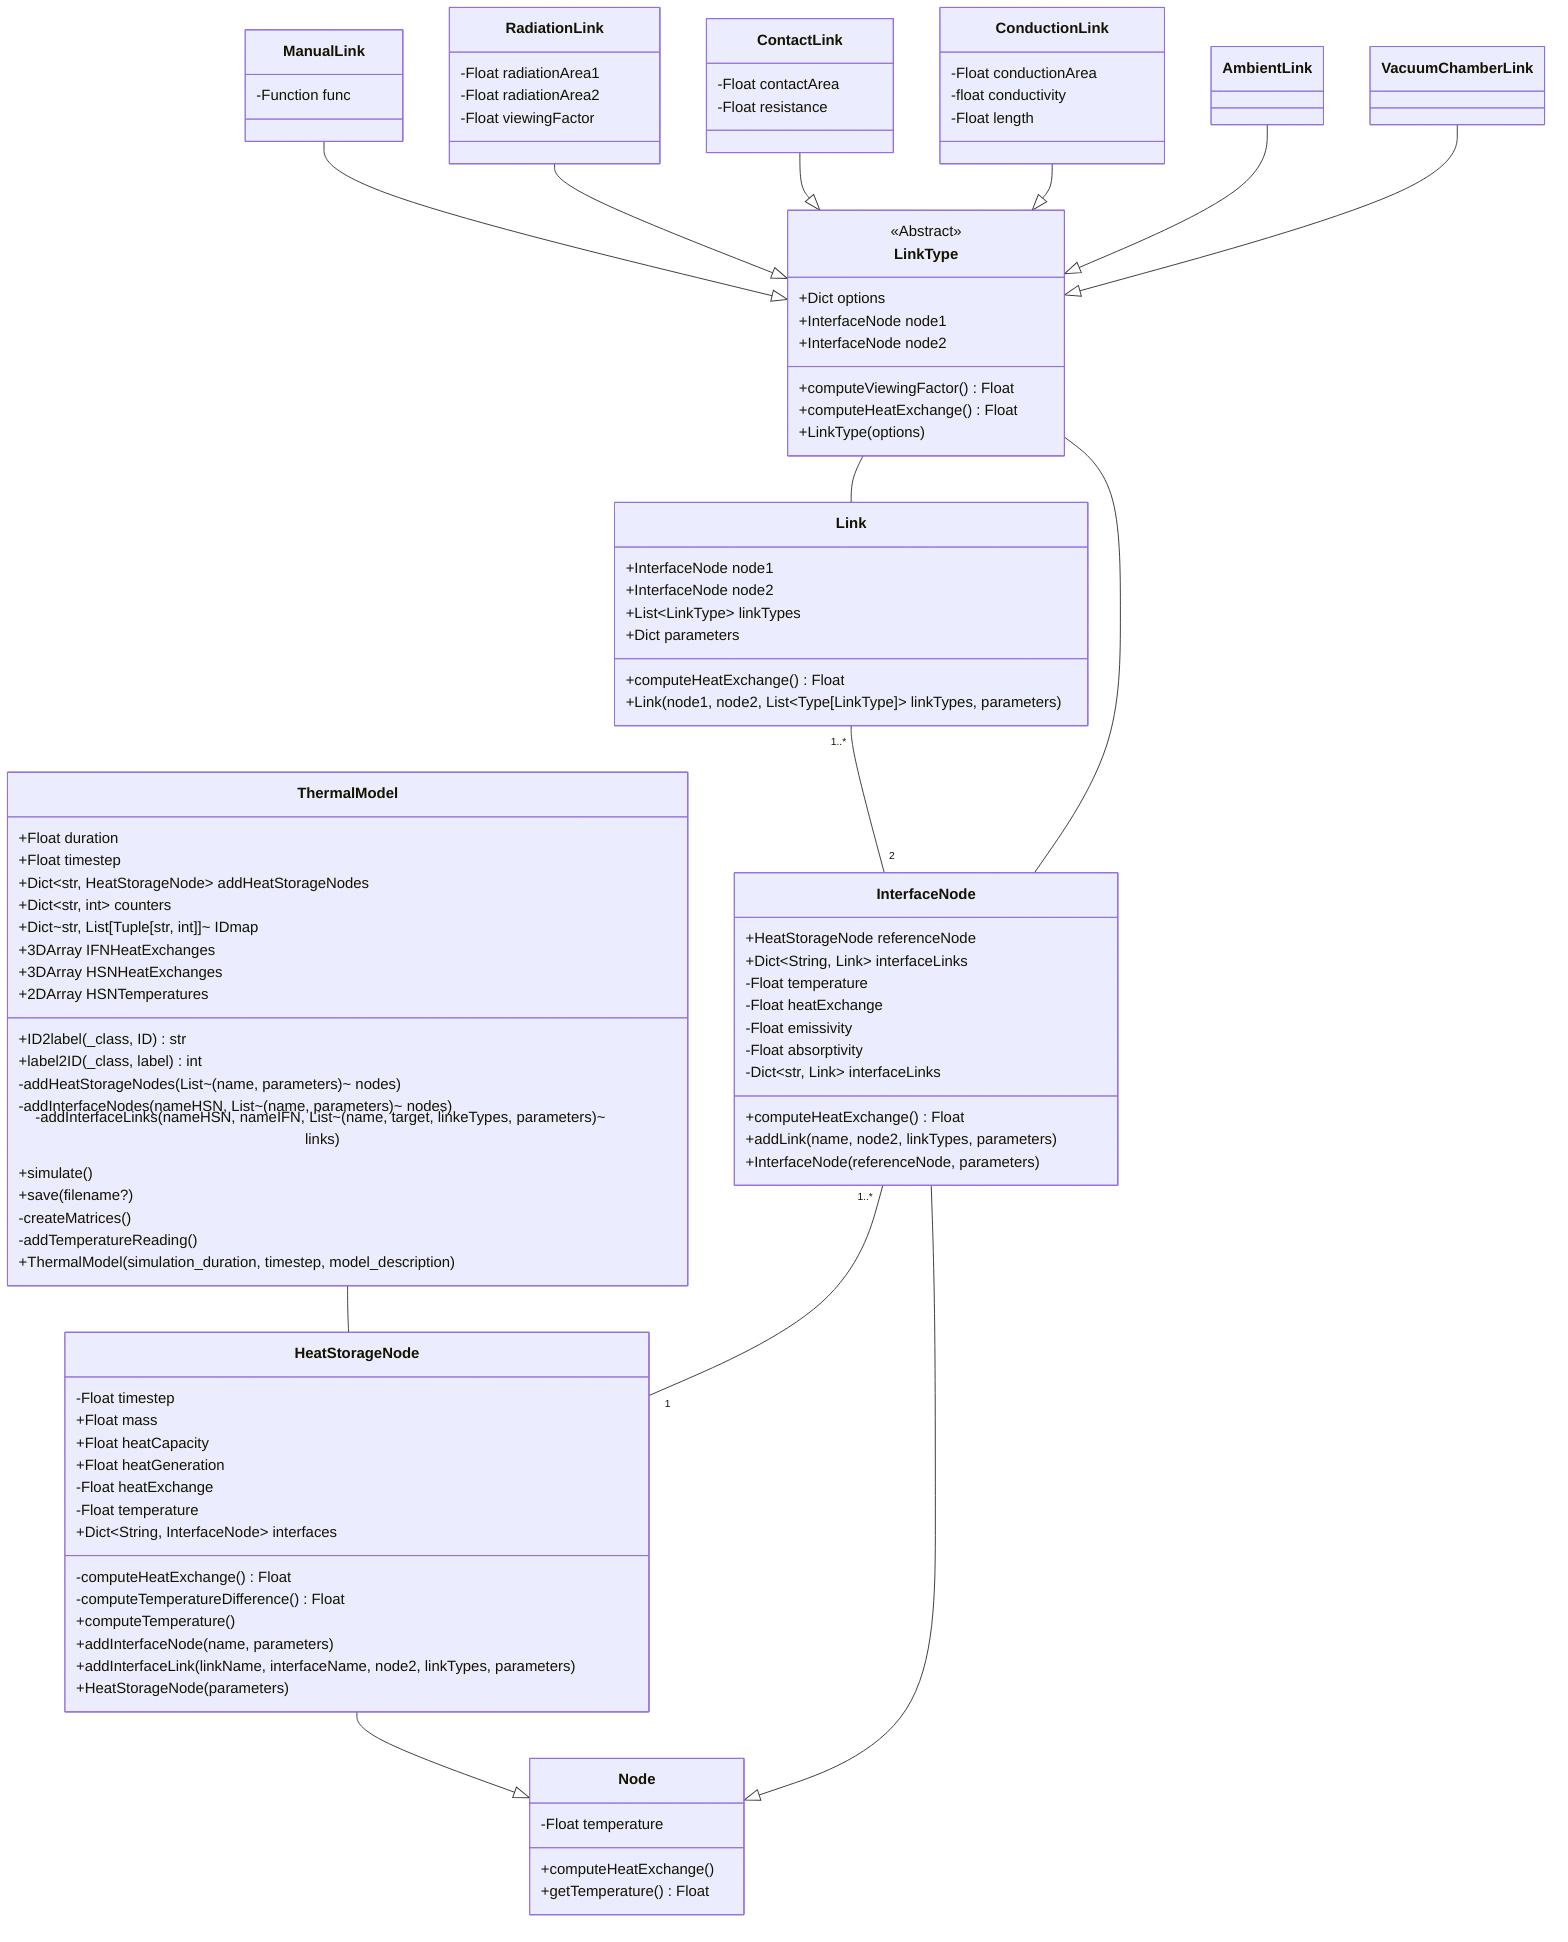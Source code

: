 classDiagram

class ThermalModel {
    +Float duration
    +Float timestep
    +Dict~str, HeatStorageNode~ addHeatStorageNodes
    +Dict~str, int~ counters
    +Dict~str, List[Tuple[str, int]]~ IDmap
    +3DArray IFNHeatExchanges
    +3DArray HSNHeatExchanges
    +2DArray HSNTemperatures
    +ID2label(_class, ID) str
    +label2ID(_class, label) int
    -addHeatStorageNodes(List~(name, parameters)~ nodes)
    -addInterfaceNodes(nameHSN, List~(name, parameters)~ nodes)
    -addInterfaceLinks(nameHSN, nameIFN, List~(name, target, linkeTypes, parameters)~ links)
    +simulate()
    +save(filename?)
    -createMatrices()
    -addTemperatureReading()
    +ThermalModel(simulation_duration, timestep, model_description)
}

class Node {
    -Float temperature
    +computeHeatExchange()
    +getTemperature() Float
}

class HeatStorageNode {
    -Float timestep
    +Float mass
    +Float heatCapacity
    +Float heatGeneration
    -Float heatExchange
    -Float temperature
    +Dict~String, InterfaceNode~ interfaces
    -computeHeatExchange() Float
    -computeTemperatureDifference() Float
    +computeTemperature()
    +addInterfaceNode(name, parameters)
    +addInterfaceLink(linkName, interfaceName, node2, linkTypes, parameters)
    +HeatStorageNode(parameters)
}

class InterfaceNode {
    +HeatStorageNode referenceNode
    +Dict~String, Link~ interfaceLinks
    -Float temperature
    -Float heatExchange
    -Float emissivity
    -Float absorptivity
    -Dict~str, Link~ interfaceLinks
    +computeHeatExchange() Float
    +addLink(name, node2, linkTypes, parameters)
    +InterfaceNode(referenceNode, parameters)
}

class Link {
    +InterfaceNode node1
    +InterfaceNode node2
    +List~LinkType~ linkTypes
    +Dict parameters
    +computeHeatExchange() Float
    +Link(node1, node2, List~Type[LinkType]~ linkTypes, parameters)
}


class LinkType {
    <<Abstract>>
    +Dict options
    +InterfaceNode node1
    +InterfaceNode node2
    +computeViewingFactor() Float
    +computeHeatExchange() Float
    +LinkType(options)
}

class ManualLink {
    -Function func
}

class RadiationLink {
    -Float radiationArea1
    -Float radiationArea2
    -Float viewingFactor
}

class ContactLink {
    -Float contactArea
    -Float resistance
}

class ConductionLink {
    -Float conductionArea
    -float conductivity
    -Float length
}

ThermalModel -- HeatStorageNode

HeatStorageNode --|> Node
InterfaceNode --|> Node

ManualLink --|> LinkType
RadiationLink --|> LinkType
ContactLink --|> LinkType
ConductionLink --|> LinkType
AmbientLink --|> LinkType
VacuumChamberLink --|> LinkType

Link "1..*" -- "2" InterfaceNode

InterfaceNode "1..*" -- "1" HeatStorageNode

LinkType -- Link
LinkType -- InterfaceNode